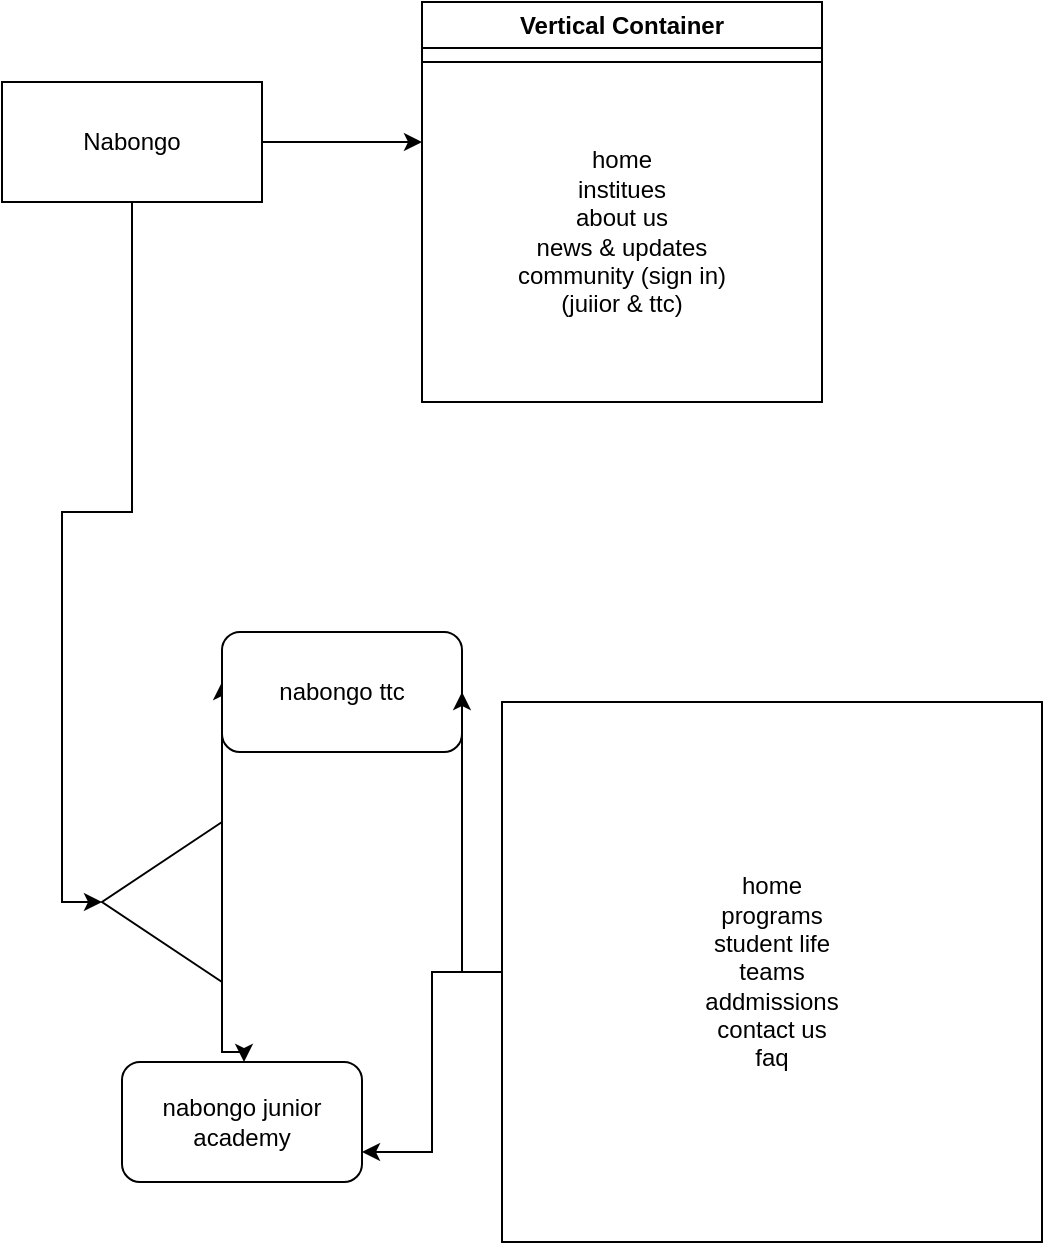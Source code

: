 <mxfile>
    <diagram name="Page-1" id="V08EH8H36pKFnjfon2Mv">
        <mxGraphModel dx="1484" dy="780" grid="1" gridSize="10" guides="1" tooltips="1" connect="1" arrows="1" fold="1" page="1" pageScale="1" pageWidth="1100" pageHeight="850" background="none" math="0" shadow="0">
            <root>
                <mxCell id="0"/>
                <mxCell id="1" parent="0"/>
                <mxCell id="q5fqE2sdLHYFamu7BxSC-2" style="edgeStyle=orthogonalEdgeStyle;rounded=0;orthogonalLoop=1;jettySize=auto;html=1;" parent="1" source="q5fqE2sdLHYFamu7BxSC-1" edge="1">
                    <mxGeometry relative="1" as="geometry">
                        <mxPoint x="320" y="120" as="targetPoint"/>
                    </mxGeometry>
                </mxCell>
                <mxCell id="q5fqE2sdLHYFamu7BxSC-6" style="edgeStyle=orthogonalEdgeStyle;rounded=0;orthogonalLoop=1;jettySize=auto;html=1;entryX=1;entryY=0.5;entryDx=0;entryDy=0;" parent="1" source="q5fqE2sdLHYFamu7BxSC-1" target="q5fqE2sdLHYFamu7BxSC-10" edge="1">
                    <mxGeometry relative="1" as="geometry">
                        <mxPoint x="175" y="420" as="targetPoint"/>
                    </mxGeometry>
                </mxCell>
                <mxCell id="q5fqE2sdLHYFamu7BxSC-1" value="Nabongo" style="rounded=0;whiteSpace=wrap;html=1;" parent="1" vertex="1">
                    <mxGeometry x="110" y="90" width="130" height="60" as="geometry"/>
                </mxCell>
                <mxCell id="q5fqE2sdLHYFamu7BxSC-4" value="Vertical Container" style="swimlane;whiteSpace=wrap;html=1;" parent="1" vertex="1">
                    <mxGeometry x="320" y="50" width="200" height="200" as="geometry"/>
                </mxCell>
                <mxCell id="q5fqE2sdLHYFamu7BxSC-5" value="home&lt;div&gt;institues&lt;/div&gt;&lt;div&gt;about us&lt;/div&gt;&lt;div&gt;news &amp;amp; updates&lt;/div&gt;&lt;div&gt;&lt;div&gt;community (sign in)&lt;/div&gt;&lt;/div&gt;&lt;div&gt;(juiior &amp;amp; ttc)&lt;/div&gt;" style="whiteSpace=wrap;html=1;" parent="1" vertex="1">
                    <mxGeometry x="320" y="80" width="200" height="170" as="geometry"/>
                </mxCell>
                <mxCell id="q5fqE2sdLHYFamu7BxSC-11" style="edgeStyle=orthogonalEdgeStyle;rounded=0;orthogonalLoop=1;jettySize=auto;html=1;" parent="1" source="q5fqE2sdLHYFamu7BxSC-10" edge="1">
                    <mxGeometry relative="1" as="geometry">
                        <mxPoint x="220" y="390" as="targetPoint"/>
                        <Array as="points">
                            <mxPoint x="220" y="430"/>
                            <mxPoint x="220" y="430"/>
                        </Array>
                    </mxGeometry>
                </mxCell>
                <mxCell id="q5fqE2sdLHYFamu7BxSC-12" style="edgeStyle=orthogonalEdgeStyle;rounded=0;orthogonalLoop=1;jettySize=auto;html=1;" parent="1" source="q5fqE2sdLHYFamu7BxSC-10" target="q5fqE2sdLHYFamu7BxSC-14" edge="1">
                    <mxGeometry relative="1" as="geometry">
                        <mxPoint x="230" y="610" as="targetPoint"/>
                        <Array as="points">
                            <mxPoint x="220" y="575"/>
                            <mxPoint x="231" y="575"/>
                        </Array>
                    </mxGeometry>
                </mxCell>
                <mxCell id="q5fqE2sdLHYFamu7BxSC-10" value="" style="triangle;whiteSpace=wrap;html=1;direction=west;" parent="1" vertex="1">
                    <mxGeometry x="160" y="460" width="60" height="80" as="geometry"/>
                </mxCell>
                <mxCell id="q5fqE2sdLHYFamu7BxSC-13" value="nabongo ttc" style="rounded=1;whiteSpace=wrap;html=1;" parent="1" vertex="1">
                    <mxGeometry x="220" y="365" width="120" height="60" as="geometry"/>
                </mxCell>
                <mxCell id="q5fqE2sdLHYFamu7BxSC-14" value="nabongo junior academy" style="rounded=1;whiteSpace=wrap;html=1;" parent="1" vertex="1">
                    <mxGeometry x="170" y="580" width="120" height="60" as="geometry"/>
                </mxCell>
                <mxCell id="q5fqE2sdLHYFamu7BxSC-16" style="edgeStyle=orthogonalEdgeStyle;rounded=0;orthogonalLoop=1;jettySize=auto;html=1;entryX=1;entryY=0.5;entryDx=0;entryDy=0;" parent="1" source="q5fqE2sdLHYFamu7BxSC-15" target="q5fqE2sdLHYFamu7BxSC-13" edge="1">
                    <mxGeometry relative="1" as="geometry"/>
                </mxCell>
                <mxCell id="q5fqE2sdLHYFamu7BxSC-17" style="edgeStyle=orthogonalEdgeStyle;rounded=0;orthogonalLoop=1;jettySize=auto;html=1;entryX=1;entryY=0.75;entryDx=0;entryDy=0;" parent="1" source="q5fqE2sdLHYFamu7BxSC-15" target="q5fqE2sdLHYFamu7BxSC-14" edge="1">
                    <mxGeometry relative="1" as="geometry"/>
                </mxCell>
                <mxCell id="q5fqE2sdLHYFamu7BxSC-15" value="home&lt;div&gt;programs&lt;/div&gt;&lt;div&gt;student life&lt;/div&gt;&lt;div&gt;teams&lt;/div&gt;&lt;div&gt;addmissions&lt;/div&gt;&lt;div&gt;&lt;span style=&quot;background-color: transparent;&quot;&gt;contact us&lt;/span&gt;&lt;/div&gt;&lt;div&gt;&lt;span style=&quot;background-color: transparent;&quot;&gt;faq&lt;/span&gt;&lt;/div&gt;" style="whiteSpace=wrap;html=1;aspect=fixed;" parent="1" vertex="1">
                    <mxGeometry x="360" y="400" width="270" height="270" as="geometry"/>
                </mxCell>
            </root>
        </mxGraphModel>
    </diagram>
</mxfile>